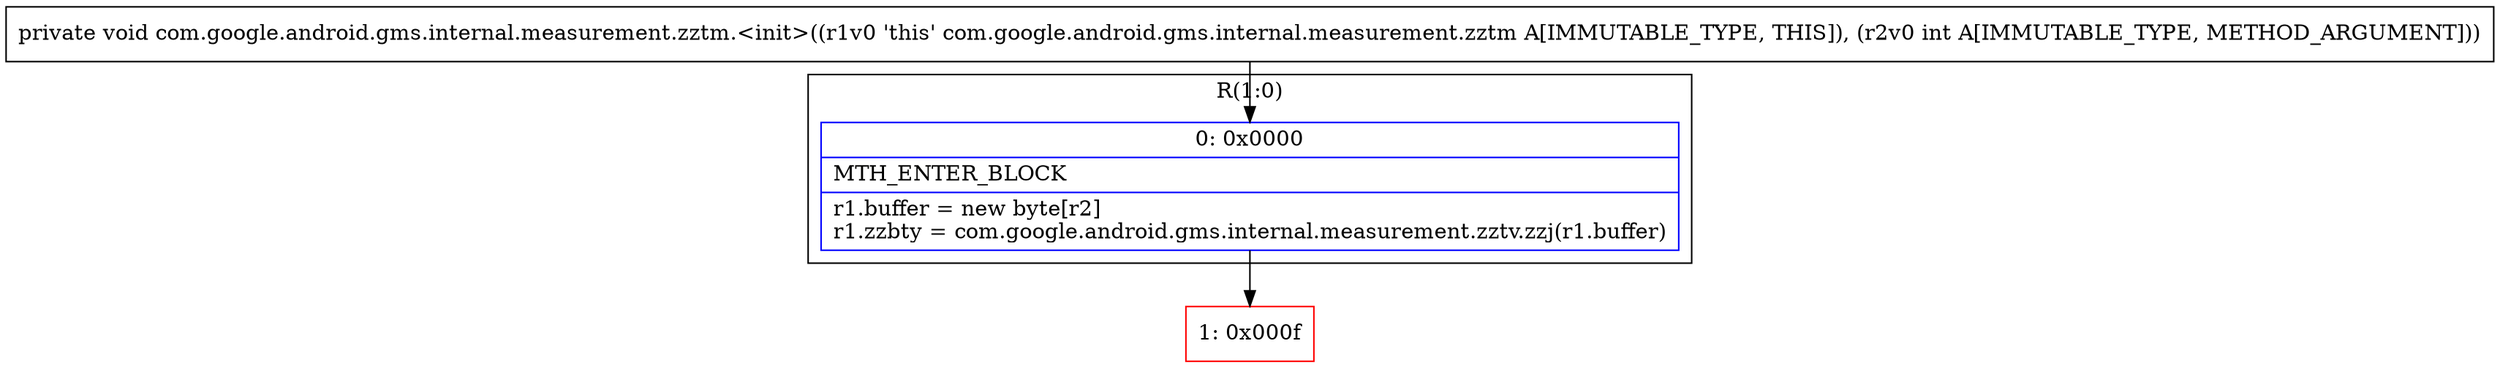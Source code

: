 digraph "CFG forcom.google.android.gms.internal.measurement.zztm.\<init\>(I)V" {
subgraph cluster_Region_2010074633 {
label = "R(1:0)";
node [shape=record,color=blue];
Node_0 [shape=record,label="{0\:\ 0x0000|MTH_ENTER_BLOCK\l|r1.buffer = new byte[r2]\lr1.zzbty = com.google.android.gms.internal.measurement.zztv.zzj(r1.buffer)\l}"];
}
Node_1 [shape=record,color=red,label="{1\:\ 0x000f}"];
MethodNode[shape=record,label="{private void com.google.android.gms.internal.measurement.zztm.\<init\>((r1v0 'this' com.google.android.gms.internal.measurement.zztm A[IMMUTABLE_TYPE, THIS]), (r2v0 int A[IMMUTABLE_TYPE, METHOD_ARGUMENT])) }"];
MethodNode -> Node_0;
Node_0 -> Node_1;
}

